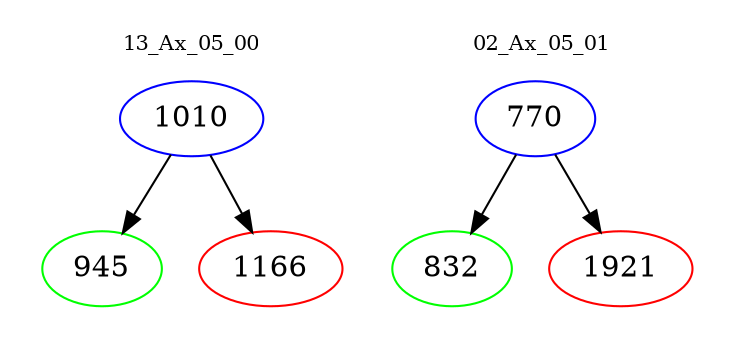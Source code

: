 digraph{
subgraph cluster_0 {
color = white
label = "13_Ax_05_00";
fontsize=10;
T0_1010 [label="1010", color="blue"]
T0_1010 -> T0_945 [color="black"]
T0_945 [label="945", color="green"]
T0_1010 -> T0_1166 [color="black"]
T0_1166 [label="1166", color="red"]
}
subgraph cluster_1 {
color = white
label = "02_Ax_05_01";
fontsize=10;
T1_770 [label="770", color="blue"]
T1_770 -> T1_832 [color="black"]
T1_832 [label="832", color="green"]
T1_770 -> T1_1921 [color="black"]
T1_1921 [label="1921", color="red"]
}
}
